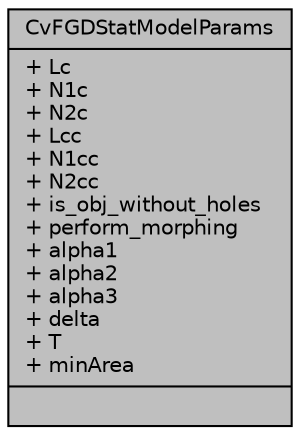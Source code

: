 digraph "CvFGDStatModelParams"
{
 // LATEX_PDF_SIZE
  edge [fontname="Helvetica",fontsize="10",labelfontname="Helvetica",labelfontsize="10"];
  node [fontname="Helvetica",fontsize="10",shape=record];
  Node1 [label="{CvFGDStatModelParams\n|+ Lc\l+ N1c\l+ N2c\l+ Lcc\l+ N1cc\l+ N2cc\l+ is_obj_without_holes\l+ perform_morphing\l+ alpha1\l+ alpha2\l+ alpha3\l+ delta\l+ T\l+ minArea\l|}",height=0.2,width=0.4,color="black", fillcolor="grey75", style="filled", fontcolor="black",tooltip=" "];
}
